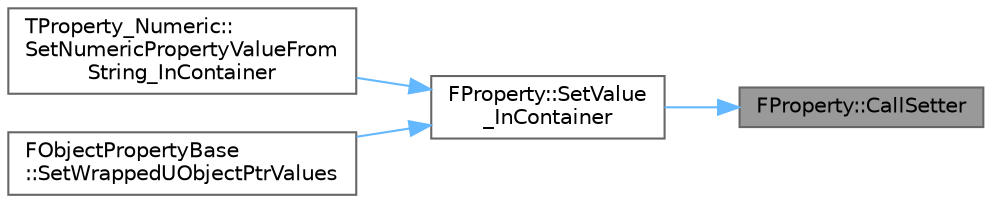 digraph "FProperty::CallSetter"
{
 // INTERACTIVE_SVG=YES
 // LATEX_PDF_SIZE
  bgcolor="transparent";
  edge [fontname=Helvetica,fontsize=10,labelfontname=Helvetica,labelfontsize=10];
  node [fontname=Helvetica,fontsize=10,shape=box,height=0.2,width=0.4];
  rankdir="RL";
  Node1 [id="Node000001",label="FProperty::CallSetter",height=0.2,width=0.4,color="gray40", fillcolor="grey60", style="filled", fontcolor="black",tooltip="Calls the native setter function for this property."];
  Node1 -> Node2 [id="edge1_Node000001_Node000002",dir="back",color="steelblue1",style="solid",tooltip=" "];
  Node2 [id="Node000002",label="FProperty::SetValue\l_InContainer",height=0.2,width=0.4,color="grey40", fillcolor="white", style="filled",URL="$d9/dbc/classFProperty.html#a90d285b4484af6399d58f940f4834d90",tooltip=" "];
  Node2 -> Node3 [id="edge2_Node000002_Node000003",dir="back",color="steelblue1",style="solid",tooltip=" "];
  Node3 [id="Node000003",label="TProperty_Numeric::\lSetNumericPropertyValueFrom\lString_InContainer",height=0.2,width=0.4,color="grey40", fillcolor="white", style="filled",URL="$dc/d30/classTProperty__Numeric.html#ab4b01e4e314cf15f8187f2163e170b88",tooltip=" "];
  Node2 -> Node4 [id="edge3_Node000002_Node000004",dir="back",color="steelblue1",style="solid",tooltip=" "];
  Node4 [id="Node000004",label="FObjectPropertyBase\l::SetWrappedUObjectPtrValues",height=0.2,width=0.4,color="grey40", fillcolor="white", style="filled",URL="$d6/d97/classFObjectPropertyBase.html#a2cc3c6831ead3b59a29b65b84134c589",tooltip=" "];
}
